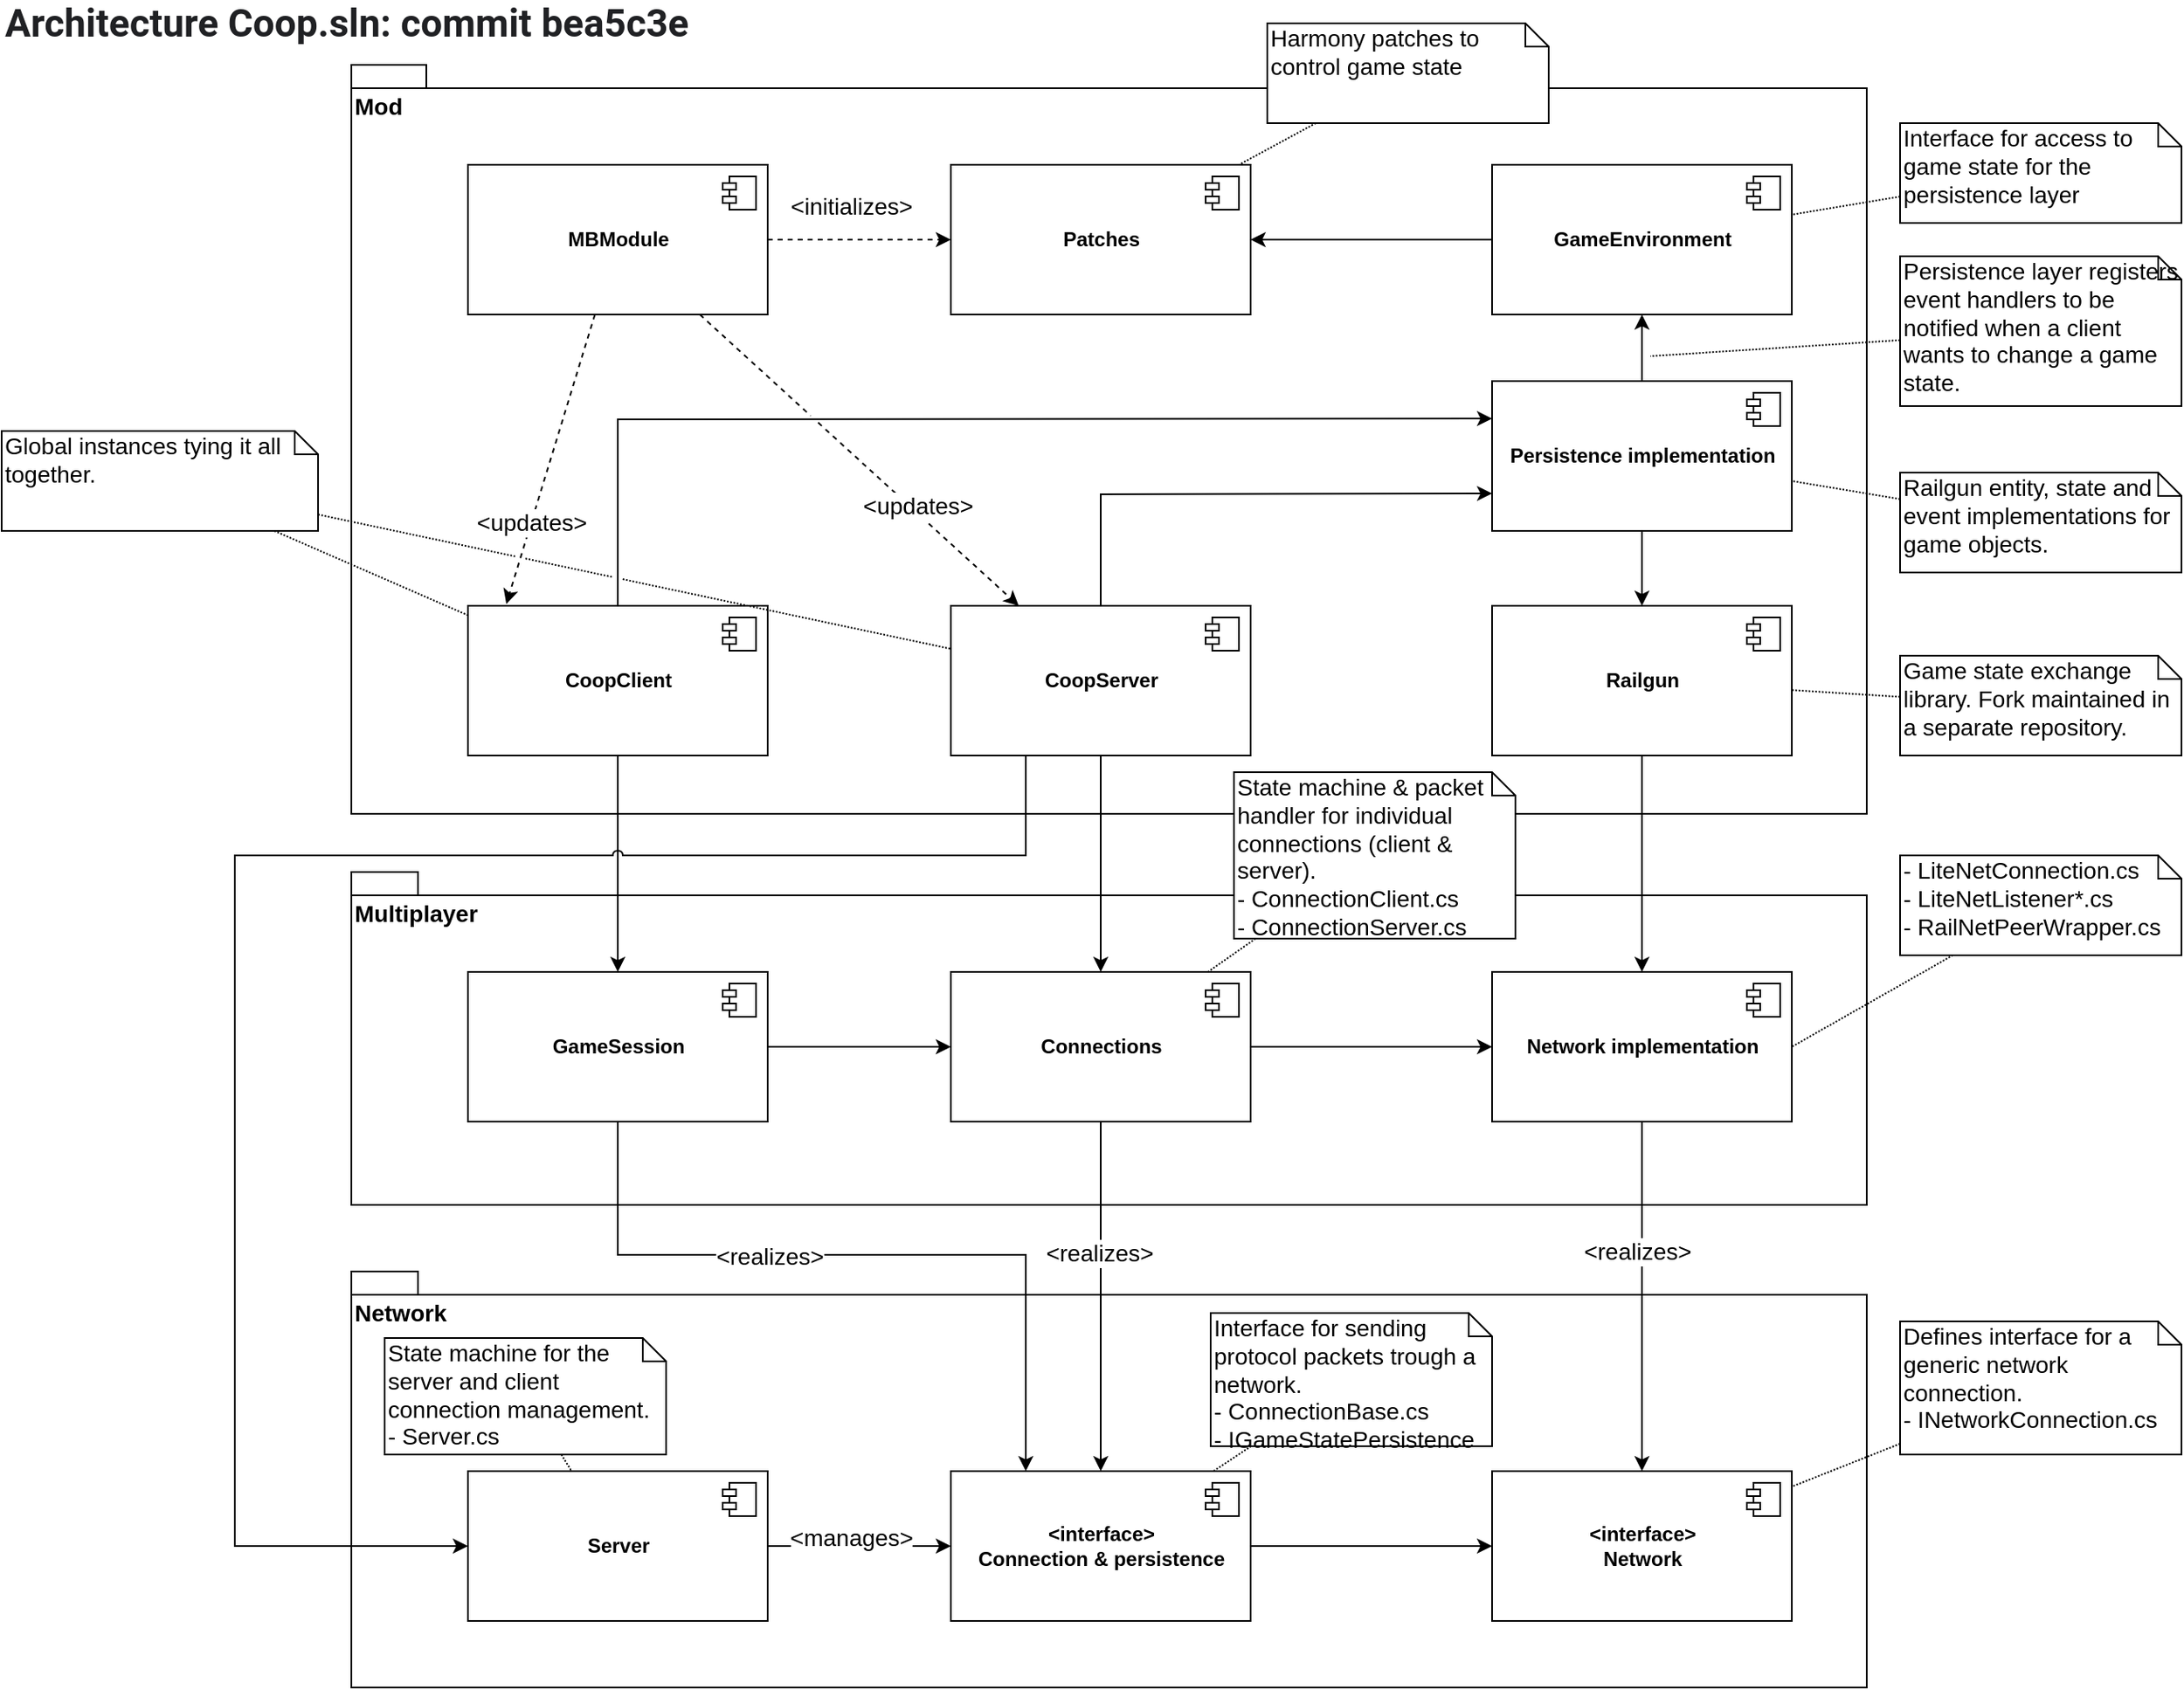 <mxfile version="13.1.2" type="device"><diagram id="poV7IlEdQqrj2gPoaiXM" name="Page-1"><mxGraphModel dx="2889" dy="1073" grid="1" gridSize="10" guides="1" tooltips="1" connect="1" arrows="1" fold="1" page="1" pageScale="1" pageWidth="827" pageHeight="1169" math="0" shadow="0"><root><mxCell id="0"/><mxCell id="1" parent="0"/><mxCell id="XenffIsKLq_K4V6Izjg--6" value="Mod" style="shape=folder;fontStyle=1;spacingTop=10;tabWidth=40;tabHeight=14;tabPosition=left;html=1;verticalAlign=top;align=left;fontSize=14;" vertex="1" parent="1"><mxGeometry x="180" y="135" width="910" height="450" as="geometry"/></mxCell><mxCell id="XenffIsKLq_K4V6Izjg--3" value="Network" style="shape=folder;fontStyle=1;spacingTop=10;tabWidth=40;tabHeight=14;tabPosition=left;html=1;verticalAlign=top;align=left;fontSize=14;" vertex="1" parent="1"><mxGeometry x="180" y="860" width="910" height="250" as="geometry"/></mxCell><mxCell id="XenffIsKLq_K4V6Izjg--31" style="edgeStyle=orthogonalEdgeStyle;rounded=0;orthogonalLoop=1;jettySize=auto;html=1;fontSize=14;" edge="1" parent="1" source="XenffIsKLq_K4V6Izjg--1" target="XenffIsKLq_K4V6Izjg--12"><mxGeometry relative="1" as="geometry"/></mxCell><mxCell id="XenffIsKLq_K4V6Izjg--55" style="edgeStyle=orthogonalEdgeStyle;rounded=0;jumpStyle=arc;orthogonalLoop=1;jettySize=auto;html=1;entryX=0.5;entryY=0;entryDx=0;entryDy=0;fontSize=14;" edge="1" parent="1" source="XenffIsKLq_K4V6Izjg--1" target="XenffIsKLq_K4V6Izjg--29"><mxGeometry relative="1" as="geometry"/></mxCell><mxCell id="XenffIsKLq_K4V6Izjg--1" value="&lt;b&gt;Persistence implementation&lt;/b&gt;" style="html=1;dropTarget=0;" vertex="1" parent="1"><mxGeometry x="865" y="325" width="180" height="90" as="geometry"/></mxCell><mxCell id="XenffIsKLq_K4V6Izjg--2" value="" style="shape=component;jettyWidth=8;jettyHeight=4;" vertex="1" parent="XenffIsKLq_K4V6Izjg--1"><mxGeometry x="1" width="20" height="20" relative="1" as="geometry"><mxPoint x="-27" y="7" as="offset"/></mxGeometry></mxCell><mxCell id="XenffIsKLq_K4V6Izjg--5" value="Multiplayer" style="shape=folder;fontStyle=1;spacingTop=10;tabWidth=40;tabHeight=14;tabPosition=left;html=1;verticalAlign=top;align=left;fontSize=14;" vertex="1" parent="1"><mxGeometry x="180" y="620" width="910" height="200" as="geometry"/></mxCell><mxCell id="XenffIsKLq_K4V6Izjg--8" value="&lt;b&gt;Patches&lt;/b&gt;" style="html=1;dropTarget=0;" vertex="1" parent="1"><mxGeometry x="540" y="195" width="180" height="90" as="geometry"/></mxCell><mxCell id="XenffIsKLq_K4V6Izjg--9" value="" style="shape=component;jettyWidth=8;jettyHeight=4;" vertex="1" parent="XenffIsKLq_K4V6Izjg--8"><mxGeometry x="1" width="20" height="20" relative="1" as="geometry"><mxPoint x="-27" y="7" as="offset"/></mxGeometry></mxCell><mxCell id="XenffIsKLq_K4V6Izjg--46" style="edgeStyle=orthogonalEdgeStyle;rounded=0;orthogonalLoop=1;jettySize=auto;html=1;fontSize=14;" edge="1" parent="1" source="XenffIsKLq_K4V6Izjg--10" target="XenffIsKLq_K4V6Izjg--33"><mxGeometry relative="1" as="geometry"/></mxCell><mxCell id="XenffIsKLq_K4V6Izjg--53" style="edgeStyle=orthogonalEdgeStyle;rounded=0;jumpStyle=arc;orthogonalLoop=1;jettySize=auto;html=1;entryX=0;entryY=0.25;entryDx=0;entryDy=0;fontSize=14;" edge="1" parent="1" source="XenffIsKLq_K4V6Izjg--10" target="XenffIsKLq_K4V6Izjg--1"><mxGeometry relative="1" as="geometry"><Array as="points"><mxPoint x="340" y="348"/><mxPoint x="648" y="348"/></Array></mxGeometry></mxCell><mxCell id="XenffIsKLq_K4V6Izjg--10" value="&lt;b&gt;CoopClient&lt;/b&gt;" style="html=1;dropTarget=0;" vertex="1" parent="1"><mxGeometry x="250" y="460" width="180" height="90" as="geometry"/></mxCell><mxCell id="XenffIsKLq_K4V6Izjg--11" value="" style="shape=component;jettyWidth=8;jettyHeight=4;" vertex="1" parent="XenffIsKLq_K4V6Izjg--10"><mxGeometry x="1" width="20" height="20" relative="1" as="geometry"><mxPoint x="-27" y="7" as="offset"/></mxGeometry></mxCell><mxCell id="XenffIsKLq_K4V6Izjg--21" style="edgeStyle=orthogonalEdgeStyle;rounded=0;orthogonalLoop=1;jettySize=auto;html=1;entryX=1;entryY=0.5;entryDx=0;entryDy=0;" edge="1" parent="1" source="XenffIsKLq_K4V6Izjg--12" target="XenffIsKLq_K4V6Izjg--8"><mxGeometry relative="1" as="geometry"/></mxCell><mxCell id="XenffIsKLq_K4V6Izjg--12" value="&lt;b&gt;GameEnvironment&lt;/b&gt;" style="html=1;dropTarget=0;" vertex="1" parent="1"><mxGeometry x="865" y="195" width="180" height="90" as="geometry"/></mxCell><mxCell id="XenffIsKLq_K4V6Izjg--13" value="" style="shape=component;jettyWidth=8;jettyHeight=4;" vertex="1" parent="XenffIsKLq_K4V6Izjg--12"><mxGeometry x="1" width="20" height="20" relative="1" as="geometry"><mxPoint x="-27" y="7" as="offset"/></mxGeometry></mxCell><mxCell id="XenffIsKLq_K4V6Izjg--54" style="edgeStyle=orthogonalEdgeStyle;rounded=0;jumpStyle=arc;orthogonalLoop=1;jettySize=auto;html=1;entryX=0;entryY=0.75;entryDx=0;entryDy=0;fontSize=14;" edge="1" parent="1" source="XenffIsKLq_K4V6Izjg--22" target="XenffIsKLq_K4V6Izjg--1"><mxGeometry relative="1" as="geometry"><Array as="points"><mxPoint x="630" y="393"/><mxPoint x="793" y="393"/></Array></mxGeometry></mxCell><mxCell id="XenffIsKLq_K4V6Izjg--56" style="edgeStyle=orthogonalEdgeStyle;rounded=0;jumpStyle=arc;orthogonalLoop=1;jettySize=auto;html=1;entryX=0.5;entryY=0;entryDx=0;entryDy=0;fontSize=14;" edge="1" parent="1" source="XenffIsKLq_K4V6Izjg--22" target="XenffIsKLq_K4V6Izjg--35"><mxGeometry relative="1" as="geometry"/></mxCell><mxCell id="XenffIsKLq_K4V6Izjg--22" value="&lt;b&gt;CoopServer&lt;/b&gt;" style="html=1;dropTarget=0;" vertex="1" parent="1"><mxGeometry x="540" y="460" width="180" height="90" as="geometry"/></mxCell><mxCell id="XenffIsKLq_K4V6Izjg--23" value="" style="shape=component;jettyWidth=8;jettyHeight=4;" vertex="1" parent="XenffIsKLq_K4V6Izjg--22"><mxGeometry x="1" width="20" height="20" relative="1" as="geometry"><mxPoint x="-27" y="7" as="offset"/></mxGeometry></mxCell><mxCell id="XenffIsKLq_K4V6Izjg--57" style="edgeStyle=orthogonalEdgeStyle;rounded=0;jumpStyle=arc;orthogonalLoop=1;jettySize=auto;html=1;entryX=0.5;entryY=0;entryDx=0;entryDy=0;fontSize=14;" edge="1" parent="1" source="XenffIsKLq_K4V6Izjg--29" target="XenffIsKLq_K4V6Izjg--50"><mxGeometry relative="1" as="geometry"/></mxCell><mxCell id="XenffIsKLq_K4V6Izjg--29" value="&lt;b&gt;Railgun&lt;/b&gt;" style="html=1;dropTarget=0;" vertex="1" parent="1"><mxGeometry x="865" y="460" width="180" height="90" as="geometry"/></mxCell><mxCell id="XenffIsKLq_K4V6Izjg--30" value="" style="shape=component;jettyWidth=8;jettyHeight=4;" vertex="1" parent="XenffIsKLq_K4V6Izjg--29"><mxGeometry x="1" width="20" height="20" relative="1" as="geometry"><mxPoint x="-27" y="7" as="offset"/></mxGeometry></mxCell><mxCell id="XenffIsKLq_K4V6Izjg--41" style="edgeStyle=orthogonalEdgeStyle;rounded=0;orthogonalLoop=1;jettySize=auto;html=1;fontSize=14;" edge="1" parent="1" source="XenffIsKLq_K4V6Izjg--33" target="XenffIsKLq_K4V6Izjg--35"><mxGeometry relative="1" as="geometry"/></mxCell><mxCell id="XenffIsKLq_K4V6Izjg--33" value="&lt;b&gt;GameSession&lt;br&gt;&lt;/b&gt;" style="html=1;dropTarget=0;" vertex="1" parent="1"><mxGeometry x="250" y="680" width="180" height="90" as="geometry"/></mxCell><mxCell id="XenffIsKLq_K4V6Izjg--34" value="" style="shape=component;jettyWidth=8;jettyHeight=4;" vertex="1" parent="XenffIsKLq_K4V6Izjg--33"><mxGeometry x="1" width="20" height="20" relative="1" as="geometry"><mxPoint x="-27" y="7" as="offset"/></mxGeometry></mxCell><mxCell id="XenffIsKLq_K4V6Izjg--52" style="edgeStyle=orthogonalEdgeStyle;rounded=0;jumpStyle=arc;orthogonalLoop=1;jettySize=auto;html=1;entryX=0;entryY=0.5;entryDx=0;entryDy=0;fontSize=14;" edge="1" parent="1" source="XenffIsKLq_K4V6Izjg--35" target="XenffIsKLq_K4V6Izjg--50"><mxGeometry relative="1" as="geometry"/></mxCell><mxCell id="XenffIsKLq_K4V6Izjg--90" style="edgeStyle=orthogonalEdgeStyle;rounded=0;jumpStyle=gap;orthogonalLoop=1;jettySize=auto;html=1;entryX=0.5;entryY=0;entryDx=0;entryDy=0;fontSize=14;" edge="1" parent="1" source="XenffIsKLq_K4V6Izjg--35" target="XenffIsKLq_K4V6Izjg--80"><mxGeometry relative="1" as="geometry"/></mxCell><mxCell id="XenffIsKLq_K4V6Izjg--91" value="&amp;lt;realizes&amp;gt;" style="edgeLabel;html=1;align=center;verticalAlign=middle;resizable=0;points=[];fontSize=14;" vertex="1" connectable="0" parent="XenffIsKLq_K4V6Izjg--90"><mxGeometry x="-0.248" y="-1" relative="1" as="geometry"><mxPoint as="offset"/></mxGeometry></mxCell><mxCell id="XenffIsKLq_K4V6Izjg--35" value="&lt;b&gt;Connections&lt;br&gt;&lt;/b&gt;" style="html=1;dropTarget=0;" vertex="1" parent="1"><mxGeometry x="540" y="680" width="180" height="90" as="geometry"/></mxCell><mxCell id="XenffIsKLq_K4V6Izjg--36" value="" style="shape=component;jettyWidth=8;jettyHeight=4;" vertex="1" parent="XenffIsKLq_K4V6Izjg--35"><mxGeometry x="1" width="20" height="20" relative="1" as="geometry"><mxPoint x="-27" y="7" as="offset"/></mxGeometry></mxCell><mxCell id="XenffIsKLq_K4V6Izjg--84" style="edgeStyle=none;rounded=0;jumpStyle=gap;orthogonalLoop=1;jettySize=auto;html=1;entryX=0.5;entryY=0;entryDx=0;entryDy=0;fontSize=14;" edge="1" parent="1" source="XenffIsKLq_K4V6Izjg--50" target="XenffIsKLq_K4V6Izjg--82"><mxGeometry relative="1" as="geometry"/></mxCell><mxCell id="XenffIsKLq_K4V6Izjg--85" value="&amp;lt;realizes&amp;gt;" style="edgeLabel;html=1;align=center;verticalAlign=middle;resizable=0;points=[];fontSize=14;" vertex="1" connectable="0" parent="XenffIsKLq_K4V6Izjg--84"><mxGeometry x="-0.257" y="-3" relative="1" as="geometry"><mxPoint as="offset"/></mxGeometry></mxCell><mxCell id="XenffIsKLq_K4V6Izjg--50" value="&lt;b&gt;Network implementation&lt;br&gt;&lt;/b&gt;" style="html=1;dropTarget=0;" vertex="1" parent="1"><mxGeometry x="865" y="680" width="180" height="90" as="geometry"/></mxCell><mxCell id="XenffIsKLq_K4V6Izjg--51" value="" style="shape=component;jettyWidth=8;jettyHeight=4;" vertex="1" parent="XenffIsKLq_K4V6Izjg--50"><mxGeometry x="1" width="20" height="20" relative="1" as="geometry"><mxPoint x="-27" y="7" as="offset"/></mxGeometry></mxCell><mxCell id="XenffIsKLq_K4V6Izjg--65" style="edgeStyle=orthogonalEdgeStyle;rounded=0;jumpStyle=arc;orthogonalLoop=1;jettySize=auto;html=1;fontSize=14;dashed=1;" edge="1" parent="1" source="XenffIsKLq_K4V6Izjg--63" target="XenffIsKLq_K4V6Izjg--8"><mxGeometry relative="1" as="geometry"/></mxCell><mxCell id="XenffIsKLq_K4V6Izjg--66" value="&amp;lt;initializes&amp;gt;" style="edgeLabel;html=1;align=center;verticalAlign=middle;resizable=0;points=[];fontSize=14;" vertex="1" connectable="0" parent="XenffIsKLq_K4V6Izjg--65"><mxGeometry x="0.218" y="-3" relative="1" as="geometry"><mxPoint x="-17" y="-23" as="offset"/></mxGeometry></mxCell><mxCell id="XenffIsKLq_K4V6Izjg--67" style="rounded=0;jumpStyle=gap;orthogonalLoop=1;jettySize=auto;html=1;dashed=1;fontSize=14;" edge="1" parent="1" source="XenffIsKLq_K4V6Izjg--63" target="XenffIsKLq_K4V6Izjg--22"><mxGeometry relative="1" as="geometry"/></mxCell><mxCell id="XenffIsKLq_K4V6Izjg--69" value="&amp;lt;updates&amp;gt;" style="edgeLabel;html=1;align=center;verticalAlign=middle;resizable=0;points=[];fontSize=14;" vertex="1" connectable="0" parent="XenffIsKLq_K4V6Izjg--67"><mxGeometry x="0.609" y="2" relative="1" as="geometry"><mxPoint x="-24.88" y="-24.51" as="offset"/></mxGeometry></mxCell><mxCell id="XenffIsKLq_K4V6Izjg--68" style="edgeStyle=none;rounded=0;jumpStyle=arc;orthogonalLoop=1;jettySize=auto;html=1;entryX=0.128;entryY=-0.011;entryDx=0;entryDy=0;entryPerimeter=0;dashed=1;fontSize=14;" edge="1" parent="1" source="XenffIsKLq_K4V6Izjg--63" target="XenffIsKLq_K4V6Izjg--10"><mxGeometry relative="1" as="geometry"/></mxCell><mxCell id="XenffIsKLq_K4V6Izjg--70" value="&amp;lt;updates&amp;gt;" style="edgeLabel;html=1;align=center;verticalAlign=middle;resizable=0;points=[];fontSize=14;" vertex="1" connectable="0" parent="XenffIsKLq_K4V6Izjg--68"><mxGeometry x="0.437" relative="1" as="geometry"><mxPoint as="offset"/></mxGeometry></mxCell><mxCell id="XenffIsKLq_K4V6Izjg--63" value="&lt;b&gt;MBModule&lt;/b&gt;" style="html=1;dropTarget=0;" vertex="1" parent="1"><mxGeometry x="250" y="195" width="180" height="90" as="geometry"/></mxCell><mxCell id="XenffIsKLq_K4V6Izjg--64" value="" style="shape=component;jettyWidth=8;jettyHeight=4;" vertex="1" parent="XenffIsKLq_K4V6Izjg--63"><mxGeometry x="1" width="20" height="20" relative="1" as="geometry"><mxPoint x="-27" y="7" as="offset"/></mxGeometry></mxCell><mxCell id="XenffIsKLq_K4V6Izjg--88" style="edgeStyle=orthogonalEdgeStyle;rounded=0;jumpStyle=gap;orthogonalLoop=1;jettySize=auto;html=1;entryX=0;entryY=0.5;entryDx=0;entryDy=0;fontSize=14;" edge="1" parent="1" source="XenffIsKLq_K4V6Izjg--78" target="XenffIsKLq_K4V6Izjg--80"><mxGeometry relative="1" as="geometry"/></mxCell><mxCell id="XenffIsKLq_K4V6Izjg--132" value="&amp;lt;manages&amp;gt;" style="edgeLabel;html=1;align=center;verticalAlign=middle;resizable=0;points=[];fontSize=14;" vertex="1" connectable="0" parent="XenffIsKLq_K4V6Izjg--88"><mxGeometry x="-0.309" y="-2" relative="1" as="geometry"><mxPoint x="12" y="-7" as="offset"/></mxGeometry></mxCell><mxCell id="XenffIsKLq_K4V6Izjg--78" value="&lt;b&gt;Server&lt;br&gt;&lt;/b&gt;" style="html=1;dropTarget=0;" vertex="1" parent="1"><mxGeometry x="250" y="980" width="180" height="90" as="geometry"/></mxCell><mxCell id="XenffIsKLq_K4V6Izjg--79" value="" style="shape=component;jettyWidth=8;jettyHeight=4;" vertex="1" parent="XenffIsKLq_K4V6Izjg--78"><mxGeometry x="1" width="20" height="20" relative="1" as="geometry"><mxPoint x="-27" y="7" as="offset"/></mxGeometry></mxCell><mxCell id="XenffIsKLq_K4V6Izjg--80" value="&lt;b&gt;&amp;lt;interface&amp;gt;&lt;br&gt;Connection &amp;amp; persistence&lt;br&gt;&lt;/b&gt;" style="html=1;dropTarget=0;" vertex="1" parent="1"><mxGeometry x="540" y="980" width="180" height="90" as="geometry"/></mxCell><mxCell id="XenffIsKLq_K4V6Izjg--81" value="" style="shape=component;jettyWidth=8;jettyHeight=4;" vertex="1" parent="XenffIsKLq_K4V6Izjg--80"><mxGeometry x="1" width="20" height="20" relative="1" as="geometry"><mxPoint x="-27" y="7" as="offset"/></mxGeometry></mxCell><mxCell id="XenffIsKLq_K4V6Izjg--82" value="&lt;b&gt;&amp;lt;interface&amp;gt;&lt;br&gt;Network&lt;br&gt;&lt;/b&gt;" style="html=1;dropTarget=0;" vertex="1" parent="1"><mxGeometry x="865" y="980" width="180" height="90" as="geometry"/></mxCell><mxCell id="XenffIsKLq_K4V6Izjg--83" value="" style="shape=component;jettyWidth=8;jettyHeight=4;" vertex="1" parent="XenffIsKLq_K4V6Izjg--82"><mxGeometry x="1" width="20" height="20" relative="1" as="geometry"><mxPoint x="-27" y="7" as="offset"/></mxGeometry></mxCell><mxCell id="XenffIsKLq_K4V6Izjg--93" style="rounded=0;jumpStyle=gap;orthogonalLoop=1;jettySize=auto;html=1;entryX=1;entryY=0.5;entryDx=0;entryDy=0;fontSize=14;dashed=1;dashPattern=1 1;endArrow=none;endFill=0;" edge="1" parent="1" source="XenffIsKLq_K4V6Izjg--92" target="XenffIsKLq_K4V6Izjg--50"><mxGeometry relative="1" as="geometry"/></mxCell><mxCell id="XenffIsKLq_K4V6Izjg--92" value="- LiteNetConnection.cs&lt;br&gt;- LiteNetListener*.cs&lt;br&gt;-&amp;nbsp;RailNetPeerWrapper.cs" style="shape=note;whiteSpace=wrap;html=1;size=14;verticalAlign=top;align=left;spacingTop=-6;fontSize=14;" vertex="1" parent="1"><mxGeometry x="1110" y="610" width="169" height="60" as="geometry"/></mxCell><mxCell id="XenffIsKLq_K4V6Izjg--95" style="edgeStyle=none;rounded=0;jumpStyle=gap;orthogonalLoop=1;jettySize=auto;html=1;dashed=1;dashPattern=1 1;endArrow=none;endFill=0;fontSize=14;" edge="1" parent="1" source="XenffIsKLq_K4V6Izjg--94" target="XenffIsKLq_K4V6Izjg--82"><mxGeometry relative="1" as="geometry"/></mxCell><mxCell id="XenffIsKLq_K4V6Izjg--94" value="Defines interface for a generic network connection.&lt;br&gt;- INetworkConnection.cs" style="shape=note;whiteSpace=wrap;html=1;size=14;verticalAlign=top;align=left;spacingTop=-6;fontSize=14;" vertex="1" parent="1"><mxGeometry x="1110" y="890" width="169" height="80" as="geometry"/></mxCell><mxCell id="XenffIsKLq_K4V6Izjg--97" style="edgeStyle=none;rounded=0;jumpStyle=gap;orthogonalLoop=1;jettySize=auto;html=1;dashed=1;dashPattern=1 1;endArrow=none;endFill=0;fontSize=14;" edge="1" parent="1" source="XenffIsKLq_K4V6Izjg--96" target="XenffIsKLq_K4V6Izjg--80"><mxGeometry relative="1" as="geometry"/></mxCell><mxCell id="XenffIsKLq_K4V6Izjg--96" value="Interface for sending protocol packets trough a network.&lt;br&gt;- ConnectionBase.cs&lt;br&gt;- IGameStatePersistence" style="shape=note;whiteSpace=wrap;html=1;size=14;verticalAlign=top;align=left;spacingTop=-6;fontSize=14;" vertex="1" parent="1"><mxGeometry x="696" y="885" width="169" height="80" as="geometry"/></mxCell><mxCell id="XenffIsKLq_K4V6Izjg--103" style="edgeStyle=none;rounded=0;jumpStyle=gap;orthogonalLoop=1;jettySize=auto;html=1;dashed=1;dashPattern=1 1;endArrow=none;endFill=0;fontSize=14;" edge="1" parent="1" source="XenffIsKLq_K4V6Izjg--98" target="XenffIsKLq_K4V6Izjg--78"><mxGeometry relative="1" as="geometry"/></mxCell><mxCell id="XenffIsKLq_K4V6Izjg--98" value="State machine for the server and client connection management.&lt;br&gt;- Server.cs" style="shape=note;whiteSpace=wrap;html=1;size=14;verticalAlign=top;align=left;spacingTop=-6;fontSize=14;" vertex="1" parent="1"><mxGeometry x="200" y="900" width="169" height="70" as="geometry"/></mxCell><mxCell id="XenffIsKLq_K4V6Izjg--102" style="edgeStyle=orthogonalEdgeStyle;rounded=0;jumpStyle=gap;orthogonalLoop=1;jettySize=auto;html=1;entryX=0;entryY=0.5;entryDx=0;entryDy=0;fontSize=14;exitX=1;exitY=0.5;exitDx=0;exitDy=0;" edge="1" parent="1" source="XenffIsKLq_K4V6Izjg--80" target="XenffIsKLq_K4V6Izjg--82"><mxGeometry relative="1" as="geometry"><mxPoint x="440" y="1035" as="sourcePoint"/><mxPoint x="550" y="1035" as="targetPoint"/></mxGeometry></mxCell><mxCell id="XenffIsKLq_K4V6Izjg--106" style="edgeStyle=none;rounded=0;jumpStyle=gap;orthogonalLoop=1;jettySize=auto;html=1;dashed=1;dashPattern=1 1;endArrow=none;endFill=0;fontSize=14;" edge="1" parent="1" source="XenffIsKLq_K4V6Izjg--105" target="XenffIsKLq_K4V6Izjg--35"><mxGeometry relative="1" as="geometry"/></mxCell><mxCell id="XenffIsKLq_K4V6Izjg--105" value="State machine &amp;amp; packet handler for individual connections (client &amp;amp; server).&lt;br&gt;- ConnectionClient.cs&lt;br&gt;- ConnectionServer.cs" style="shape=note;whiteSpace=wrap;html=1;size=14;verticalAlign=top;align=left;spacingTop=-6;fontSize=14;" vertex="1" parent="1"><mxGeometry x="710" y="560" width="169" height="100" as="geometry"/></mxCell><mxCell id="XenffIsKLq_K4V6Izjg--109" style="edgeStyle=none;rounded=0;jumpStyle=gap;orthogonalLoop=1;jettySize=auto;html=1;dashed=1;dashPattern=1 1;endArrow=none;endFill=0;fontSize=14;" edge="1" parent="1" source="XenffIsKLq_K4V6Izjg--108" target="XenffIsKLq_K4V6Izjg--29"><mxGeometry relative="1" as="geometry"/></mxCell><mxCell id="XenffIsKLq_K4V6Izjg--108" value="Game state exchange library. Fork maintained in a separate repository." style="shape=note;whiteSpace=wrap;html=1;size=14;verticalAlign=top;align=left;spacingTop=-6;fontSize=14;" vertex="1" parent="1"><mxGeometry x="1110" y="490" width="169" height="60" as="geometry"/></mxCell><mxCell id="XenffIsKLq_K4V6Izjg--111" style="edgeStyle=none;rounded=0;jumpStyle=gap;orthogonalLoop=1;jettySize=auto;html=1;dashed=1;dashPattern=1 1;endArrow=none;endFill=0;fontSize=14;" edge="1" parent="1" source="XenffIsKLq_K4V6Izjg--110" target="XenffIsKLq_K4V6Izjg--1"><mxGeometry relative="1" as="geometry"/></mxCell><mxCell id="XenffIsKLq_K4V6Izjg--110" value="Railgun entity, state and event implementations for game objects." style="shape=note;whiteSpace=wrap;html=1;size=14;verticalAlign=top;align=left;spacingTop=-6;fontSize=14;" vertex="1" parent="1"><mxGeometry x="1110" y="380" width="169" height="60" as="geometry"/></mxCell><mxCell id="XenffIsKLq_K4V6Izjg--113" style="edgeStyle=none;rounded=0;jumpStyle=gap;orthogonalLoop=1;jettySize=auto;html=1;dashed=1;dashPattern=1 1;endArrow=none;endFill=0;fontSize=14;" edge="1" parent="1" source="XenffIsKLq_K4V6Izjg--112" target="XenffIsKLq_K4V6Izjg--12"><mxGeometry relative="1" as="geometry"/></mxCell><mxCell id="XenffIsKLq_K4V6Izjg--112" value="Interface for access to game state for the persistence layer" style="shape=note;whiteSpace=wrap;html=1;size=14;verticalAlign=top;align=left;spacingTop=-6;fontSize=14;" vertex="1" parent="1"><mxGeometry x="1110" y="170" width="169" height="60" as="geometry"/></mxCell><mxCell id="XenffIsKLq_K4V6Izjg--115" style="edgeStyle=none;rounded=0;jumpStyle=gap;orthogonalLoop=1;jettySize=auto;html=1;dashed=1;dashPattern=1 1;endArrow=none;endFill=0;fontSize=14;" edge="1" parent="1" source="XenffIsKLq_K4V6Izjg--114" target="XenffIsKLq_K4V6Izjg--8"><mxGeometry relative="1" as="geometry"/></mxCell><mxCell id="XenffIsKLq_K4V6Izjg--114" value="Harmony patches to control game state" style="shape=note;whiteSpace=wrap;html=1;size=14;verticalAlign=top;align=left;spacingTop=-6;fontSize=14;" vertex="1" parent="1"><mxGeometry x="730" y="110" width="169" height="60" as="geometry"/></mxCell><mxCell id="XenffIsKLq_K4V6Izjg--117" style="edgeStyle=none;rounded=0;jumpStyle=gap;orthogonalLoop=1;jettySize=auto;html=1;dashed=1;dashPattern=1 1;endArrow=none;endFill=0;fontSize=14;" edge="1" parent="1" source="XenffIsKLq_K4V6Izjg--116"><mxGeometry relative="1" as="geometry"><mxPoint x="960" y="310" as="targetPoint"/></mxGeometry></mxCell><mxCell id="XenffIsKLq_K4V6Izjg--116" value="Persistence layer registers event handlers to be notified when a client wants to change a game state." style="shape=note;whiteSpace=wrap;html=1;size=14;verticalAlign=top;align=left;spacingTop=-6;fontSize=14;" vertex="1" parent="1"><mxGeometry x="1110" y="250" width="169" height="90" as="geometry"/></mxCell><mxCell id="XenffIsKLq_K4V6Izjg--119" style="edgeStyle=none;rounded=0;jumpStyle=gap;orthogonalLoop=1;jettySize=auto;html=1;dashed=1;dashPattern=1 1;endArrow=none;endFill=0;fontSize=14;" edge="1" parent="1" source="XenffIsKLq_K4V6Izjg--118" target="XenffIsKLq_K4V6Izjg--10"><mxGeometry relative="1" as="geometry"/></mxCell><mxCell id="XenffIsKLq_K4V6Izjg--121" style="edgeStyle=none;rounded=0;jumpStyle=gap;orthogonalLoop=1;jettySize=auto;html=1;dashed=1;dashPattern=1 1;endArrow=none;endFill=0;fontSize=14;" edge="1" parent="1" source="XenffIsKLq_K4V6Izjg--118" target="XenffIsKLq_K4V6Izjg--22"><mxGeometry relative="1" as="geometry"/></mxCell><mxCell id="XenffIsKLq_K4V6Izjg--118" value="Global instances tying it all together." style="shape=note;whiteSpace=wrap;html=1;size=14;verticalAlign=top;align=left;spacingTop=-6;fontSize=14;" vertex="1" parent="1"><mxGeometry x="-30" y="355" width="190" height="60" as="geometry"/></mxCell><mxCell id="XenffIsKLq_K4V6Izjg--124" style="edgeStyle=orthogonalEdgeStyle;rounded=0;jumpStyle=gap;orthogonalLoop=1;jettySize=auto;html=1;entryX=0.25;entryY=0;entryDx=0;entryDy=0;fontSize=14;exitX=0.5;exitY=1;exitDx=0;exitDy=0;" edge="1" parent="1" source="XenffIsKLq_K4V6Izjg--33" target="XenffIsKLq_K4V6Izjg--80"><mxGeometry relative="1" as="geometry"><mxPoint x="640" y="780" as="sourcePoint"/><mxPoint x="640" y="990" as="targetPoint"/><Array as="points"><mxPoint x="340" y="850"/><mxPoint x="585" y="850"/></Array></mxGeometry></mxCell><mxCell id="XenffIsKLq_K4V6Izjg--125" value="&amp;lt;realizes&amp;gt;" style="edgeLabel;html=1;align=center;verticalAlign=middle;resizable=0;points=[];fontSize=14;" vertex="1" connectable="0" parent="XenffIsKLq_K4V6Izjg--124"><mxGeometry x="-0.248" y="-1" relative="1" as="geometry"><mxPoint as="offset"/></mxGeometry></mxCell><mxCell id="XenffIsKLq_K4V6Izjg--129" style="edgeStyle=orthogonalEdgeStyle;rounded=0;jumpStyle=arc;orthogonalLoop=1;jettySize=auto;html=1;entryX=0;entryY=0.5;entryDx=0;entryDy=0;fontSize=14;exitX=0.25;exitY=1;exitDx=0;exitDy=0;" edge="1" parent="1" source="XenffIsKLq_K4V6Izjg--22" target="XenffIsKLq_K4V6Izjg--78"><mxGeometry relative="1" as="geometry"><mxPoint x="640" y="560" as="sourcePoint"/><mxPoint x="640" y="690" as="targetPoint"/><Array as="points"><mxPoint x="585" y="610"/><mxPoint x="110" y="610"/><mxPoint x="110" y="1025"/></Array></mxGeometry></mxCell><mxCell id="XenffIsKLq_K4V6Izjg--136" value="&lt;span style=&quot;color: rgb(32 , 33 , 36) ; font-family: &amp;#34;google sans&amp;#34; , &amp;#34;roboto&amp;#34; , &amp;#34;robotodraft&amp;#34; , &amp;#34;helvetica&amp;#34; , &amp;#34;arial&amp;#34; , sans-serif ; background-color: rgb(255 , 255 , 255) ; font-size: 23px&quot;&gt;Architecture Coop.sln: &lt;/span&gt;&lt;span style=&quot;color: rgb(32 , 33 , 36) ; font-family: &amp;#34;google sans&amp;#34; , &amp;#34;roboto&amp;#34; , &amp;#34;robotodraft&amp;#34; , &amp;#34;helvetica&amp;#34; , &amp;#34;arial&amp;#34; , sans-serif ; background-color: rgb(255 , 255 , 255) ; font-size: 23px&quot;&gt;commit&amp;nbsp;&lt;/span&gt;&lt;font color=&quot;#202124&quot; face=&quot;Google Sans, Roboto, RobotoDraft, Helvetica, Arial, sans-serif&quot; style=&quot;font-size: 23px&quot;&gt;bea5c3e&lt;/font&gt;" style="text;html=1;strokeColor=none;fillColor=none;align=left;verticalAlign=middle;whiteSpace=wrap;rounded=0;fontSize=23;fontStyle=1" vertex="1" parent="1"><mxGeometry x="-30" y="100" width="540" height="20" as="geometry"/></mxCell></root></mxGraphModel></diagram></mxfile>